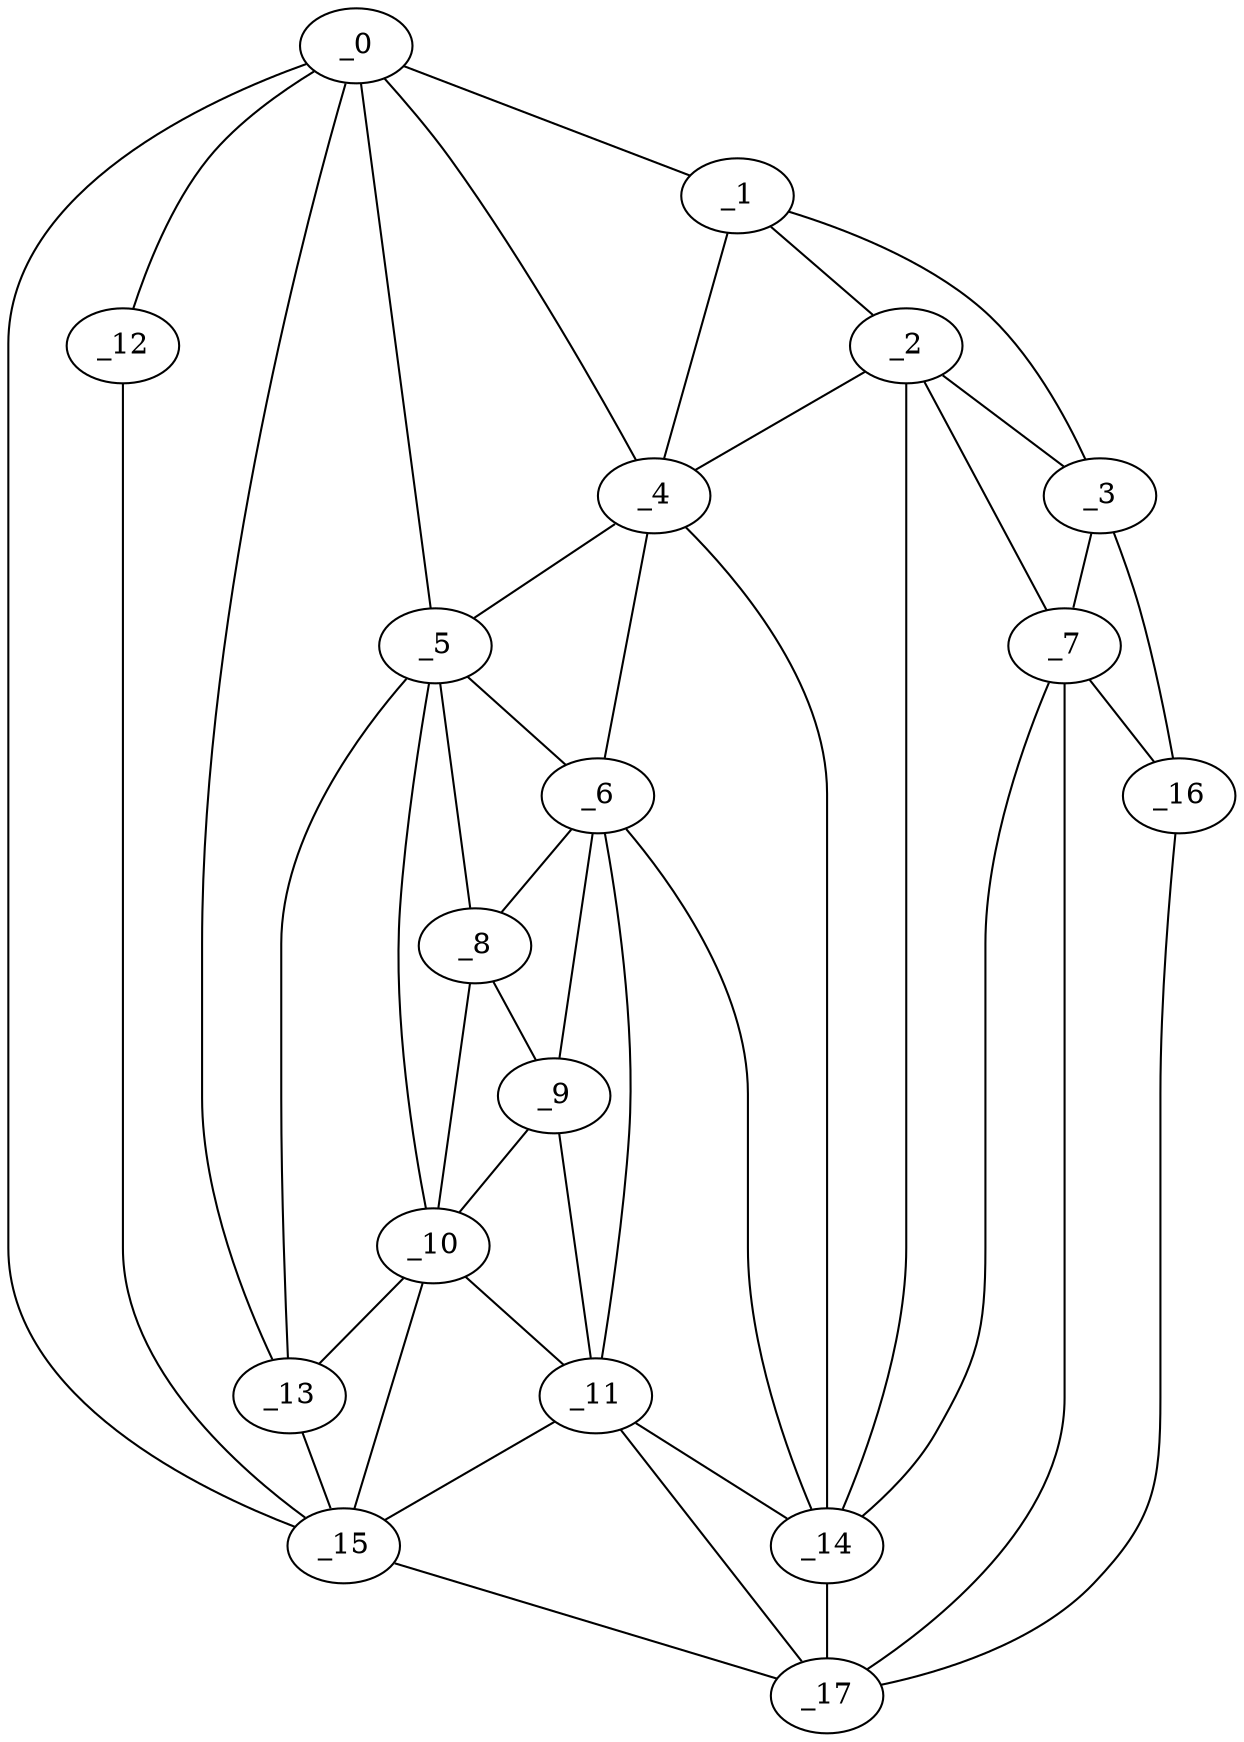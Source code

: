 graph "obj88__305.gxl" {
	_0	 [x=46,
		y=7];
	_1	 [x=58,
		y=119];
	_0 -- _1	 [valence=1];
	_4	 [x=66,
		y=95];
	_0 -- _4	 [valence=2];
	_5	 [x=71,
		y=78];
	_0 -- _5	 [valence=1];
	_12	 [x=82,
		y=6];
	_0 -- _12	 [valence=1];
	_13	 [x=82,
		y=60];
	_0 -- _13	 [valence=2];
	_15	 [x=87,
		y=52];
	_0 -- _15	 [valence=2];
	_2	 [x=65,
		y=103];
	_1 -- _2	 [valence=1];
	_3	 [x=65,
		y=121];
	_1 -- _3	 [valence=1];
	_1 -- _4	 [valence=1];
	_2 -- _3	 [valence=2];
	_2 -- _4	 [valence=2];
	_7	 [x=72,
		y=120];
	_2 -- _7	 [valence=1];
	_14	 [x=83,
		y=101];
	_2 -- _14	 [valence=1];
	_3 -- _7	 [valence=2];
	_16	 [x=87,
		y=118];
	_3 -- _16	 [valence=1];
	_4 -- _5	 [valence=2];
	_6	 [x=71,
		y=87];
	_4 -- _6	 [valence=1];
	_4 -- _14	 [valence=2];
	_5 -- _6	 [valence=2];
	_8	 [x=76,
		y=77];
	_5 -- _8	 [valence=1];
	_10	 [x=81,
		y=73];
	_5 -- _10	 [valence=2];
	_5 -- _13	 [valence=2];
	_6 -- _8	 [valence=2];
	_9	 [x=80,
		y=80];
	_6 -- _9	 [valence=1];
	_11	 [x=81,
		y=85];
	_6 -- _11	 [valence=2];
	_6 -- _14	 [valence=2];
	_7 -- _14	 [valence=1];
	_7 -- _16	 [valence=2];
	_17	 [x=88,
		y=110];
	_7 -- _17	 [valence=1];
	_8 -- _9	 [valence=2];
	_8 -- _10	 [valence=1];
	_9 -- _10	 [valence=2];
	_9 -- _11	 [valence=1];
	_10 -- _11	 [valence=2];
	_10 -- _13	 [valence=2];
	_10 -- _15	 [valence=1];
	_11 -- _14	 [valence=2];
	_11 -- _15	 [valence=2];
	_11 -- _17	 [valence=1];
	_12 -- _15	 [valence=1];
	_13 -- _15	 [valence=2];
	_14 -- _17	 [valence=2];
	_15 -- _17	 [valence=1];
	_16 -- _17	 [valence=1];
}

